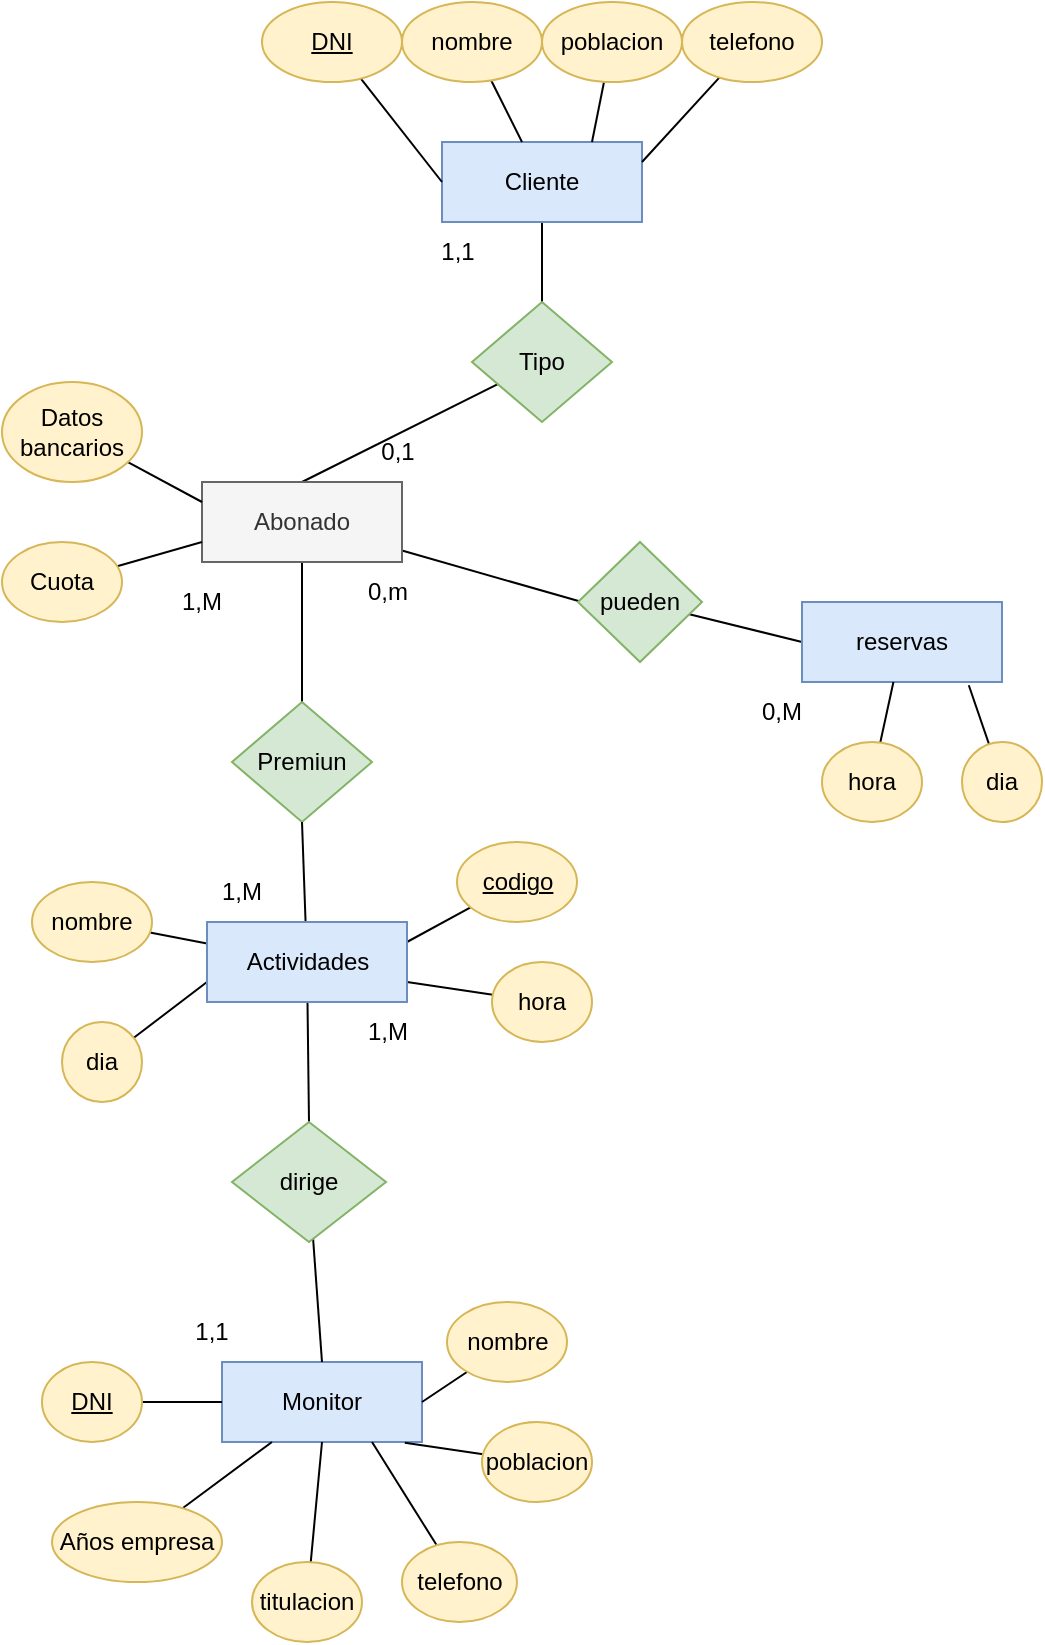<mxfile version="20.5.1" type="device" pages="2"><diagram id="R2lEEEUBdFMjLlhIrx00" name="Page-1"><mxGraphModel dx="1038" dy="579" grid="1" gridSize="10" guides="1" tooltips="1" connect="1" arrows="1" fold="1" page="1" pageScale="1" pageWidth="850" pageHeight="1100" math="0" shadow="0" extFonts="Permanent Marker^https://fonts.googleapis.com/css?family=Permanent+Marker"><root><mxCell id="0"/><mxCell id="1" parent="0"/><mxCell id="gvaZAwl8RRyodCP9nX6P-8" style="edgeStyle=none;rounded=0;orthogonalLoop=1;jettySize=auto;html=1;endArrow=none;endFill=0;" parent="1" source="tkmTkeIX08m5M3ZoQDxh-1" target="gvaZAwl8RRyodCP9nX6P-9" edge="1"><mxGeometry relative="1" as="geometry"><mxPoint x="290" y="220" as="targetPoint"/></mxGeometry></mxCell><mxCell id="tkmTkeIX08m5M3ZoQDxh-1" value="Cliente" style="whiteSpace=wrap;html=1;align=center;fillColor=#dae8fc;strokeColor=#6c8ebf;" parent="1" vertex="1"><mxGeometry x="350" y="110" width="100" height="40" as="geometry"/></mxCell><mxCell id="gvaZAwl8RRyodCP9nX6P-6" style="edgeStyle=none;rounded=0;orthogonalLoop=1;jettySize=auto;html=1;entryX=0.75;entryY=0;entryDx=0;entryDy=0;endArrow=none;endFill=0;" parent="1" source="tkmTkeIX08m5M3ZoQDxh-2" target="tkmTkeIX08m5M3ZoQDxh-1" edge="1"><mxGeometry relative="1" as="geometry"/></mxCell><mxCell id="tkmTkeIX08m5M3ZoQDxh-2" value="poblacion" style="ellipse;whiteSpace=wrap;html=1;align=center;fillColor=#fff2cc;strokeColor=#d6b656;" parent="1" vertex="1"><mxGeometry x="400" y="40" width="70" height="40" as="geometry"/></mxCell><mxCell id="gvaZAwl8RRyodCP9nX6P-5" style="edgeStyle=none;rounded=0;orthogonalLoop=1;jettySize=auto;html=1;endArrow=none;endFill=0;" parent="1" source="gvaZAwl8RRyodCP9nX6P-1" target="tkmTkeIX08m5M3ZoQDxh-1" edge="1"><mxGeometry relative="1" as="geometry"/></mxCell><mxCell id="gvaZAwl8RRyodCP9nX6P-1" value="nombre" style="ellipse;whiteSpace=wrap;html=1;align=center;fillColor=#fff2cc;strokeColor=#d6b656;" parent="1" vertex="1"><mxGeometry x="330" y="40" width="70" height="40" as="geometry"/></mxCell><mxCell id="gvaZAwl8RRyodCP9nX6P-7" style="edgeStyle=none;rounded=0;orthogonalLoop=1;jettySize=auto;html=1;entryX=1;entryY=0.25;entryDx=0;entryDy=0;endArrow=none;endFill=0;" parent="1" source="gvaZAwl8RRyodCP9nX6P-2" target="tkmTkeIX08m5M3ZoQDxh-1" edge="1"><mxGeometry relative="1" as="geometry"/></mxCell><mxCell id="gvaZAwl8RRyodCP9nX6P-2" value="telefono" style="ellipse;whiteSpace=wrap;html=1;align=center;fillColor=#fff2cc;strokeColor=#d6b656;" parent="1" vertex="1"><mxGeometry x="470" y="40" width="70" height="40" as="geometry"/></mxCell><mxCell id="gvaZAwl8RRyodCP9nX6P-4" style="rounded=0;orthogonalLoop=1;jettySize=auto;html=1;entryX=0;entryY=0.5;entryDx=0;entryDy=0;endArrow=none;endFill=0;" parent="1" source="gvaZAwl8RRyodCP9nX6P-3" target="tkmTkeIX08m5M3ZoQDxh-1" edge="1"><mxGeometry relative="1" as="geometry"/></mxCell><mxCell id="gvaZAwl8RRyodCP9nX6P-3" value="DNI" style="ellipse;whiteSpace=wrap;html=1;align=center;fontStyle=4;fillColor=#fff2cc;strokeColor=#d6b656;" parent="1" vertex="1"><mxGeometry x="260" y="40" width="70" height="40" as="geometry"/></mxCell><mxCell id="gvaZAwl8RRyodCP9nX6P-11" style="edgeStyle=none;rounded=0;orthogonalLoop=1;jettySize=auto;html=1;entryX=0.5;entryY=0;entryDx=0;entryDy=0;endArrow=none;endFill=0;" parent="1" source="gvaZAwl8RRyodCP9nX6P-9" target="gvaZAwl8RRyodCP9nX6P-10" edge="1"><mxGeometry relative="1" as="geometry"/></mxCell><mxCell id="gvaZAwl8RRyodCP9nX6P-9" value="Tipo" style="shape=rhombus;perimeter=rhombusPerimeter;whiteSpace=wrap;html=1;align=center;fillColor=#d5e8d4;strokeColor=#82b366;" parent="1" vertex="1"><mxGeometry x="365" y="190" width="70" height="60" as="geometry"/></mxCell><mxCell id="gvaZAwl8RRyodCP9nX6P-18" style="edgeStyle=none;rounded=0;orthogonalLoop=1;jettySize=auto;html=1;entryX=0.5;entryY=0;entryDx=0;entryDy=0;endArrow=none;endFill=0;" parent="1" source="gvaZAwl8RRyodCP9nX6P-10" target="gvaZAwl8RRyodCP9nX6P-48" edge="1"><mxGeometry relative="1" as="geometry"><mxPoint x="280" y="390" as="targetPoint"/></mxGeometry></mxCell><mxCell id="gvaZAwl8RRyodCP9nX6P-59" style="edgeStyle=none;rounded=0;orthogonalLoop=1;jettySize=auto;html=1;endArrow=none;endFill=0;" parent="1" source="gvaZAwl8RRyodCP9nX6P-10" edge="1"><mxGeometry relative="1" as="geometry"><mxPoint x="420" y="340" as="targetPoint"/></mxGeometry></mxCell><mxCell id="gvaZAwl8RRyodCP9nX6P-10" value="Abonado" style="whiteSpace=wrap;html=1;align=center;fillColor=#f5f5f5;strokeColor=#666666;fontColor=#333333;" parent="1" vertex="1"><mxGeometry x="230" y="280" width="100" height="40" as="geometry"/></mxCell><mxCell id="gvaZAwl8RRyodCP9nX6P-20" style="edgeStyle=none;rounded=0;orthogonalLoop=1;jettySize=auto;html=1;entryX=0;entryY=0.25;entryDx=0;entryDy=0;endArrow=none;endFill=0;" parent="1" source="gvaZAwl8RRyodCP9nX6P-12" target="gvaZAwl8RRyodCP9nX6P-10" edge="1"><mxGeometry relative="1" as="geometry"/></mxCell><mxCell id="gvaZAwl8RRyodCP9nX6P-12" value="Datos bancarios" style="ellipse;whiteSpace=wrap;html=1;align=center;fillColor=#fff2cc;strokeColor=#d6b656;" parent="1" vertex="1"><mxGeometry x="130" y="230" width="70" height="50" as="geometry"/></mxCell><mxCell id="gvaZAwl8RRyodCP9nX6P-19" style="edgeStyle=none;rounded=0;orthogonalLoop=1;jettySize=auto;html=1;entryX=0;entryY=0.75;entryDx=0;entryDy=0;endArrow=none;endFill=0;" parent="1" source="gvaZAwl8RRyodCP9nX6P-14" target="gvaZAwl8RRyodCP9nX6P-10" edge="1"><mxGeometry relative="1" as="geometry"/></mxCell><mxCell id="gvaZAwl8RRyodCP9nX6P-14" value="Cuota" style="ellipse;whiteSpace=wrap;html=1;align=center;fillColor=#fff2cc;strokeColor=#d6b656;" parent="1" vertex="1"><mxGeometry x="130" y="310" width="60" height="40" as="geometry"/></mxCell><mxCell id="gvaZAwl8RRyodCP9nX6P-21" value="Monitor" style="whiteSpace=wrap;html=1;align=center;fillColor=#dae8fc;strokeColor=#6c8ebf;" parent="1" vertex="1"><mxGeometry x="240" y="720" width="100" height="40" as="geometry"/></mxCell><mxCell id="gvaZAwl8RRyodCP9nX6P-53" value="" style="edgeStyle=none;rounded=0;orthogonalLoop=1;jettySize=auto;html=1;endArrow=none;endFill=0;" parent="1" source="gvaZAwl8RRyodCP9nX6P-23" target="gvaZAwl8RRyodCP9nX6P-49" edge="1"><mxGeometry relative="1" as="geometry"/></mxCell><mxCell id="gvaZAwl8RRyodCP9nX6P-23" value="nombre" style="ellipse;whiteSpace=wrap;html=1;align=center;fillColor=#fff2cc;strokeColor=#d6b656;" parent="1" vertex="1"><mxGeometry x="145" y="480" width="60" height="40" as="geometry"/></mxCell><mxCell id="gvaZAwl8RRyodCP9nX6P-34" style="edgeStyle=none;rounded=0;orthogonalLoop=1;jettySize=auto;html=1;entryX=1;entryY=0.25;entryDx=0;entryDy=0;endArrow=none;endFill=0;" parent="1" source="gvaZAwl8RRyodCP9nX6P-24" target="gvaZAwl8RRyodCP9nX6P-49" edge="1"><mxGeometry relative="1" as="geometry"><mxPoint x="312.5" y="505" as="targetPoint"/></mxGeometry></mxCell><mxCell id="gvaZAwl8RRyodCP9nX6P-24" value="codigo" style="ellipse;whiteSpace=wrap;html=1;align=center;fontStyle=4;fillColor=#fff2cc;strokeColor=#d6b656;" parent="1" vertex="1"><mxGeometry x="357.5" y="460" width="60" height="40" as="geometry"/></mxCell><mxCell id="gvaZAwl8RRyodCP9nX6P-54" style="edgeStyle=none;rounded=0;orthogonalLoop=1;jettySize=auto;html=1;entryX=0;entryY=0.75;entryDx=0;entryDy=0;endArrow=none;endFill=0;" parent="1" source="gvaZAwl8RRyodCP9nX6P-27" target="gvaZAwl8RRyodCP9nX6P-49" edge="1"><mxGeometry relative="1" as="geometry"/></mxCell><mxCell id="gvaZAwl8RRyodCP9nX6P-27" value="dia" style="ellipse;whiteSpace=wrap;html=1;align=center;fillColor=#fff2cc;strokeColor=#d6b656;" parent="1" vertex="1"><mxGeometry x="160" y="550" width="40" height="40" as="geometry"/></mxCell><mxCell id="gvaZAwl8RRyodCP9nX6P-55" style="edgeStyle=none;rounded=0;orthogonalLoop=1;jettySize=auto;html=1;entryX=1;entryY=0.75;entryDx=0;entryDy=0;endArrow=none;endFill=0;" parent="1" source="gvaZAwl8RRyodCP9nX6P-29" target="gvaZAwl8RRyodCP9nX6P-49" edge="1"><mxGeometry relative="1" as="geometry"/></mxCell><mxCell id="gvaZAwl8RRyodCP9nX6P-29" value="hora" style="ellipse;whiteSpace=wrap;html=1;align=center;fillColor=#fff2cc;strokeColor=#d6b656;" parent="1" vertex="1"><mxGeometry x="375" y="520" width="50" height="40" as="geometry"/></mxCell><mxCell id="gvaZAwl8RRyodCP9nX6P-43" style="edgeStyle=none;rounded=0;orthogonalLoop=1;jettySize=auto;html=1;entryX=0;entryY=0.5;entryDx=0;entryDy=0;endArrow=none;endFill=0;" parent="1" source="gvaZAwl8RRyodCP9nX6P-36" target="gvaZAwl8RRyodCP9nX6P-21" edge="1"><mxGeometry relative="1" as="geometry"/></mxCell><mxCell id="gvaZAwl8RRyodCP9nX6P-36" value="DNI" style="ellipse;whiteSpace=wrap;html=1;align=center;fontStyle=4;fillColor=#fff2cc;strokeColor=#d6b656;" parent="1" vertex="1"><mxGeometry x="150" y="720" width="50" height="40" as="geometry"/></mxCell><mxCell id="gvaZAwl8RRyodCP9nX6P-42" style="edgeStyle=none;rounded=0;orthogonalLoop=1;jettySize=auto;html=1;entryX=1;entryY=0.5;entryDx=0;entryDy=0;endArrow=none;endFill=0;" parent="1" target="gvaZAwl8RRyodCP9nX6P-21" edge="1"><mxGeometry relative="1" as="geometry"><mxPoint x="363.787" y="724.142" as="sourcePoint"/></mxGeometry></mxCell><mxCell id="gvaZAwl8RRyodCP9nX6P-37" value="nombre" style="ellipse;whiteSpace=wrap;html=1;align=center;fillColor=#fff2cc;strokeColor=#d6b656;" parent="1" vertex="1"><mxGeometry x="352.5" y="690" width="60" height="40" as="geometry"/></mxCell><mxCell id="gvaZAwl8RRyodCP9nX6P-44" style="edgeStyle=none;rounded=0;orthogonalLoop=1;jettySize=auto;html=1;entryX=0.914;entryY=1.01;entryDx=0;entryDy=0;entryPerimeter=0;endArrow=none;endFill=0;" parent="1" source="gvaZAwl8RRyodCP9nX6P-38" target="gvaZAwl8RRyodCP9nX6P-21" edge="1"><mxGeometry relative="1" as="geometry"/></mxCell><mxCell id="gvaZAwl8RRyodCP9nX6P-38" value="poblacion" style="ellipse;whiteSpace=wrap;html=1;align=center;fillColor=#fff2cc;strokeColor=#d6b656;" parent="1" vertex="1"><mxGeometry x="370" y="750" width="55" height="40" as="geometry"/></mxCell><mxCell id="gvaZAwl8RRyodCP9nX6P-47" style="edgeStyle=none;rounded=0;orthogonalLoop=1;jettySize=auto;html=1;entryX=0.75;entryY=1;entryDx=0;entryDy=0;endArrow=none;endFill=0;" parent="1" source="gvaZAwl8RRyodCP9nX6P-39" target="gvaZAwl8RRyodCP9nX6P-21" edge="1"><mxGeometry relative="1" as="geometry"/></mxCell><mxCell id="gvaZAwl8RRyodCP9nX6P-39" value="telefono" style="ellipse;whiteSpace=wrap;html=1;align=center;fillColor=#fff2cc;strokeColor=#d6b656;" parent="1" vertex="1"><mxGeometry x="330" y="810" width="57.5" height="40" as="geometry"/></mxCell><mxCell id="gvaZAwl8RRyodCP9nX6P-46" style="edgeStyle=none;rounded=0;orthogonalLoop=1;jettySize=auto;html=1;entryX=0.25;entryY=1;entryDx=0;entryDy=0;endArrow=none;endFill=0;" parent="1" source="gvaZAwl8RRyodCP9nX6P-40" target="gvaZAwl8RRyodCP9nX6P-21" edge="1"><mxGeometry relative="1" as="geometry"/></mxCell><mxCell id="gvaZAwl8RRyodCP9nX6P-40" value="Años empresa" style="ellipse;whiteSpace=wrap;html=1;align=center;fillColor=#fff2cc;strokeColor=#d6b656;" parent="1" vertex="1"><mxGeometry x="155" y="790" width="85" height="40" as="geometry"/></mxCell><mxCell id="gvaZAwl8RRyodCP9nX6P-45" style="edgeStyle=none;rounded=0;orthogonalLoop=1;jettySize=auto;html=1;entryX=0.5;entryY=1;entryDx=0;entryDy=0;endArrow=none;endFill=0;" parent="1" source="gvaZAwl8RRyodCP9nX6P-41" target="gvaZAwl8RRyodCP9nX6P-21" edge="1"><mxGeometry relative="1" as="geometry"/></mxCell><mxCell id="gvaZAwl8RRyodCP9nX6P-41" value="titulacion" style="ellipse;whiteSpace=wrap;html=1;align=center;fillColor=#fff2cc;strokeColor=#d6b656;" parent="1" vertex="1"><mxGeometry x="255" y="820" width="55" height="40" as="geometry"/></mxCell><mxCell id="gvaZAwl8RRyodCP9nX6P-48" value="Premiun" style="shape=rhombus;perimeter=rhombusPerimeter;whiteSpace=wrap;html=1;align=center;fillColor=#d5e8d4;strokeColor=#82b366;" parent="1" vertex="1"><mxGeometry x="245" y="390" width="70" height="60" as="geometry"/></mxCell><mxCell id="gvaZAwl8RRyodCP9nX6P-52" style="edgeStyle=none;rounded=0;orthogonalLoop=1;jettySize=auto;html=1;entryX=0.5;entryY=1;entryDx=0;entryDy=0;endArrow=none;endFill=0;" parent="1" source="gvaZAwl8RRyodCP9nX6P-49" target="gvaZAwl8RRyodCP9nX6P-48" edge="1"><mxGeometry relative="1" as="geometry"/></mxCell><mxCell id="gvaZAwl8RRyodCP9nX6P-57" style="edgeStyle=none;rounded=0;orthogonalLoop=1;jettySize=auto;html=1;entryX=0.5;entryY=0;entryDx=0;entryDy=0;endArrow=none;endFill=0;" parent="1" source="gvaZAwl8RRyodCP9nX6P-49" target="gvaZAwl8RRyodCP9nX6P-56" edge="1"><mxGeometry relative="1" as="geometry"/></mxCell><mxCell id="gvaZAwl8RRyodCP9nX6P-49" value="Actividades" style="whiteSpace=wrap;html=1;align=center;fillColor=#dae8fc;strokeColor=#6c8ebf;" parent="1" vertex="1"><mxGeometry x="232.5" y="500" width="100" height="40" as="geometry"/></mxCell><mxCell id="gvaZAwl8RRyodCP9nX6P-58" style="edgeStyle=none;rounded=0;orthogonalLoop=1;jettySize=auto;html=1;entryX=0.5;entryY=0;entryDx=0;entryDy=0;endArrow=none;endFill=0;" parent="1" source="gvaZAwl8RRyodCP9nX6P-56" target="gvaZAwl8RRyodCP9nX6P-21" edge="1"><mxGeometry relative="1" as="geometry"/></mxCell><mxCell id="gvaZAwl8RRyodCP9nX6P-56" value="dirige" style="shape=rhombus;perimeter=rhombusPerimeter;whiteSpace=wrap;html=1;align=center;fillColor=#d5e8d4;strokeColor=#82b366;" parent="1" vertex="1"><mxGeometry x="245" y="600" width="77" height="60" as="geometry"/></mxCell><mxCell id="gvaZAwl8RRyodCP9nX6P-62" style="edgeStyle=none;rounded=0;orthogonalLoop=1;jettySize=auto;html=1;entryX=0;entryY=0.5;entryDx=0;entryDy=0;endArrow=none;endFill=0;" parent="1" source="gvaZAwl8RRyodCP9nX6P-60" target="gvaZAwl8RRyodCP9nX6P-61" edge="1"><mxGeometry relative="1" as="geometry"/></mxCell><mxCell id="gvaZAwl8RRyodCP9nX6P-60" value="pueden" style="shape=rhombus;perimeter=rhombusPerimeter;whiteSpace=wrap;html=1;align=center;fillColor=#d5e8d4;strokeColor=#82b366;" parent="1" vertex="1"><mxGeometry x="418" y="310" width="62" height="60" as="geometry"/></mxCell><mxCell id="gvaZAwl8RRyodCP9nX6P-61" value="reservas" style="whiteSpace=wrap;html=1;align=center;fillColor=#dae8fc;strokeColor=#6c8ebf;" parent="1" vertex="1"><mxGeometry x="530" y="340" width="100" height="40" as="geometry"/></mxCell><mxCell id="gvaZAwl8RRyodCP9nX6P-64" style="edgeStyle=none;rounded=0;orthogonalLoop=1;jettySize=auto;html=1;endArrow=none;endFill=0;" parent="1" source="gvaZAwl8RRyodCP9nX6P-63" target="gvaZAwl8RRyodCP9nX6P-61" edge="1"><mxGeometry relative="1" as="geometry"/></mxCell><mxCell id="gvaZAwl8RRyodCP9nX6P-63" value="hora" style="ellipse;whiteSpace=wrap;html=1;align=center;fillColor=#fff2cc;strokeColor=#d6b656;" parent="1" vertex="1"><mxGeometry x="540" y="410" width="50" height="40" as="geometry"/></mxCell><mxCell id="gvaZAwl8RRyodCP9nX6P-66" style="edgeStyle=none;rounded=0;orthogonalLoop=1;jettySize=auto;html=1;entryX=0.834;entryY=1.04;entryDx=0;entryDy=0;entryPerimeter=0;endArrow=none;endFill=0;" parent="1" source="gvaZAwl8RRyodCP9nX6P-65" target="gvaZAwl8RRyodCP9nX6P-61" edge="1"><mxGeometry relative="1" as="geometry"/></mxCell><mxCell id="gvaZAwl8RRyodCP9nX6P-65" value="dia" style="ellipse;whiteSpace=wrap;html=1;align=center;fillColor=#fff2cc;strokeColor=#d6b656;" parent="1" vertex="1"><mxGeometry x="610" y="410" width="40" height="40" as="geometry"/></mxCell><mxCell id="gvaZAwl8RRyodCP9nX6P-71" value="1,1" style="text;html=1;strokeColor=none;fillColor=none;align=center;verticalAlign=middle;whiteSpace=wrap;rounded=0;" parent="1" vertex="1"><mxGeometry x="328" y="150" width="60" height="30" as="geometry"/></mxCell><mxCell id="gvaZAwl8RRyodCP9nX6P-72" value="0,1" style="text;html=1;strokeColor=none;fillColor=none;align=center;verticalAlign=middle;whiteSpace=wrap;rounded=0;" parent="1" vertex="1"><mxGeometry x="298" y="250" width="60" height="30" as="geometry"/></mxCell><mxCell id="gvaZAwl8RRyodCP9nX6P-73" value="0,m" style="text;html=1;strokeColor=none;fillColor=none;align=center;verticalAlign=middle;whiteSpace=wrap;rounded=0;" parent="1" vertex="1"><mxGeometry x="293" y="320" width="60" height="30" as="geometry"/></mxCell><mxCell id="gvaZAwl8RRyodCP9nX6P-74" value="0,M" style="text;html=1;strokeColor=none;fillColor=none;align=center;verticalAlign=middle;whiteSpace=wrap;rounded=0;" parent="1" vertex="1"><mxGeometry x="490" y="380" width="60" height="30" as="geometry"/></mxCell><mxCell id="gvaZAwl8RRyodCP9nX6P-75" value="1,M" style="text;html=1;strokeColor=none;fillColor=none;align=center;verticalAlign=middle;whiteSpace=wrap;rounded=0;" parent="1" vertex="1"><mxGeometry x="200" y="325" width="60" height="30" as="geometry"/></mxCell><mxCell id="gvaZAwl8RRyodCP9nX6P-76" value="1,M" style="text;html=1;strokeColor=none;fillColor=none;align=center;verticalAlign=middle;whiteSpace=wrap;rounded=0;" parent="1" vertex="1"><mxGeometry x="220" y="470" width="60" height="30" as="geometry"/></mxCell><mxCell id="gvaZAwl8RRyodCP9nX6P-80" value="1,M" style="text;html=1;strokeColor=none;fillColor=none;align=center;verticalAlign=middle;whiteSpace=wrap;rounded=0;" parent="1" vertex="1"><mxGeometry x="293" y="540" width="60" height="30" as="geometry"/></mxCell><mxCell id="gvaZAwl8RRyodCP9nX6P-81" value="1,1" style="text;html=1;strokeColor=none;fillColor=none;align=center;verticalAlign=middle;whiteSpace=wrap;rounded=0;" parent="1" vertex="1"><mxGeometry x="205" y="690" width="60" height="30" as="geometry"/></mxCell></root></mxGraphModel></diagram><diagram id="TDwcdpY-EwX1FdpiOlZS" name="Página-2"><mxGraphModel dx="405" dy="569" grid="1" gridSize="10" guides="1" tooltips="1" connect="1" arrows="1" fold="1" page="1" pageScale="1" pageWidth="827" pageHeight="1169" math="0" shadow="0"><root><mxCell id="0"/><mxCell id="1" parent="0"/></root></mxGraphModel></diagram></mxfile>